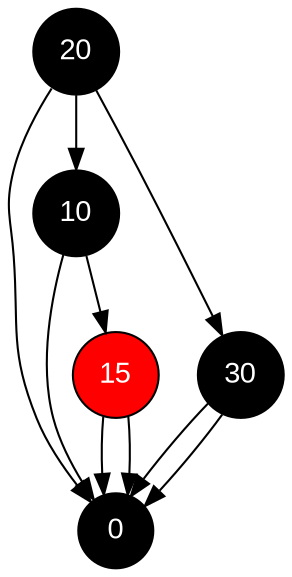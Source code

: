 digraph RBT {
  node [style=filled, color=black, shape=circle, fontname=Arial, fontcolor=white];
    20 -> 0;
    20 -> 10;
    10 -> 0;
    10 -> 15;
    15 -> 0;
 15[fillcolor=red];
    15 -> 0;
    20 -> 30;
    30 -> 0;
    30 -> 0;
}
